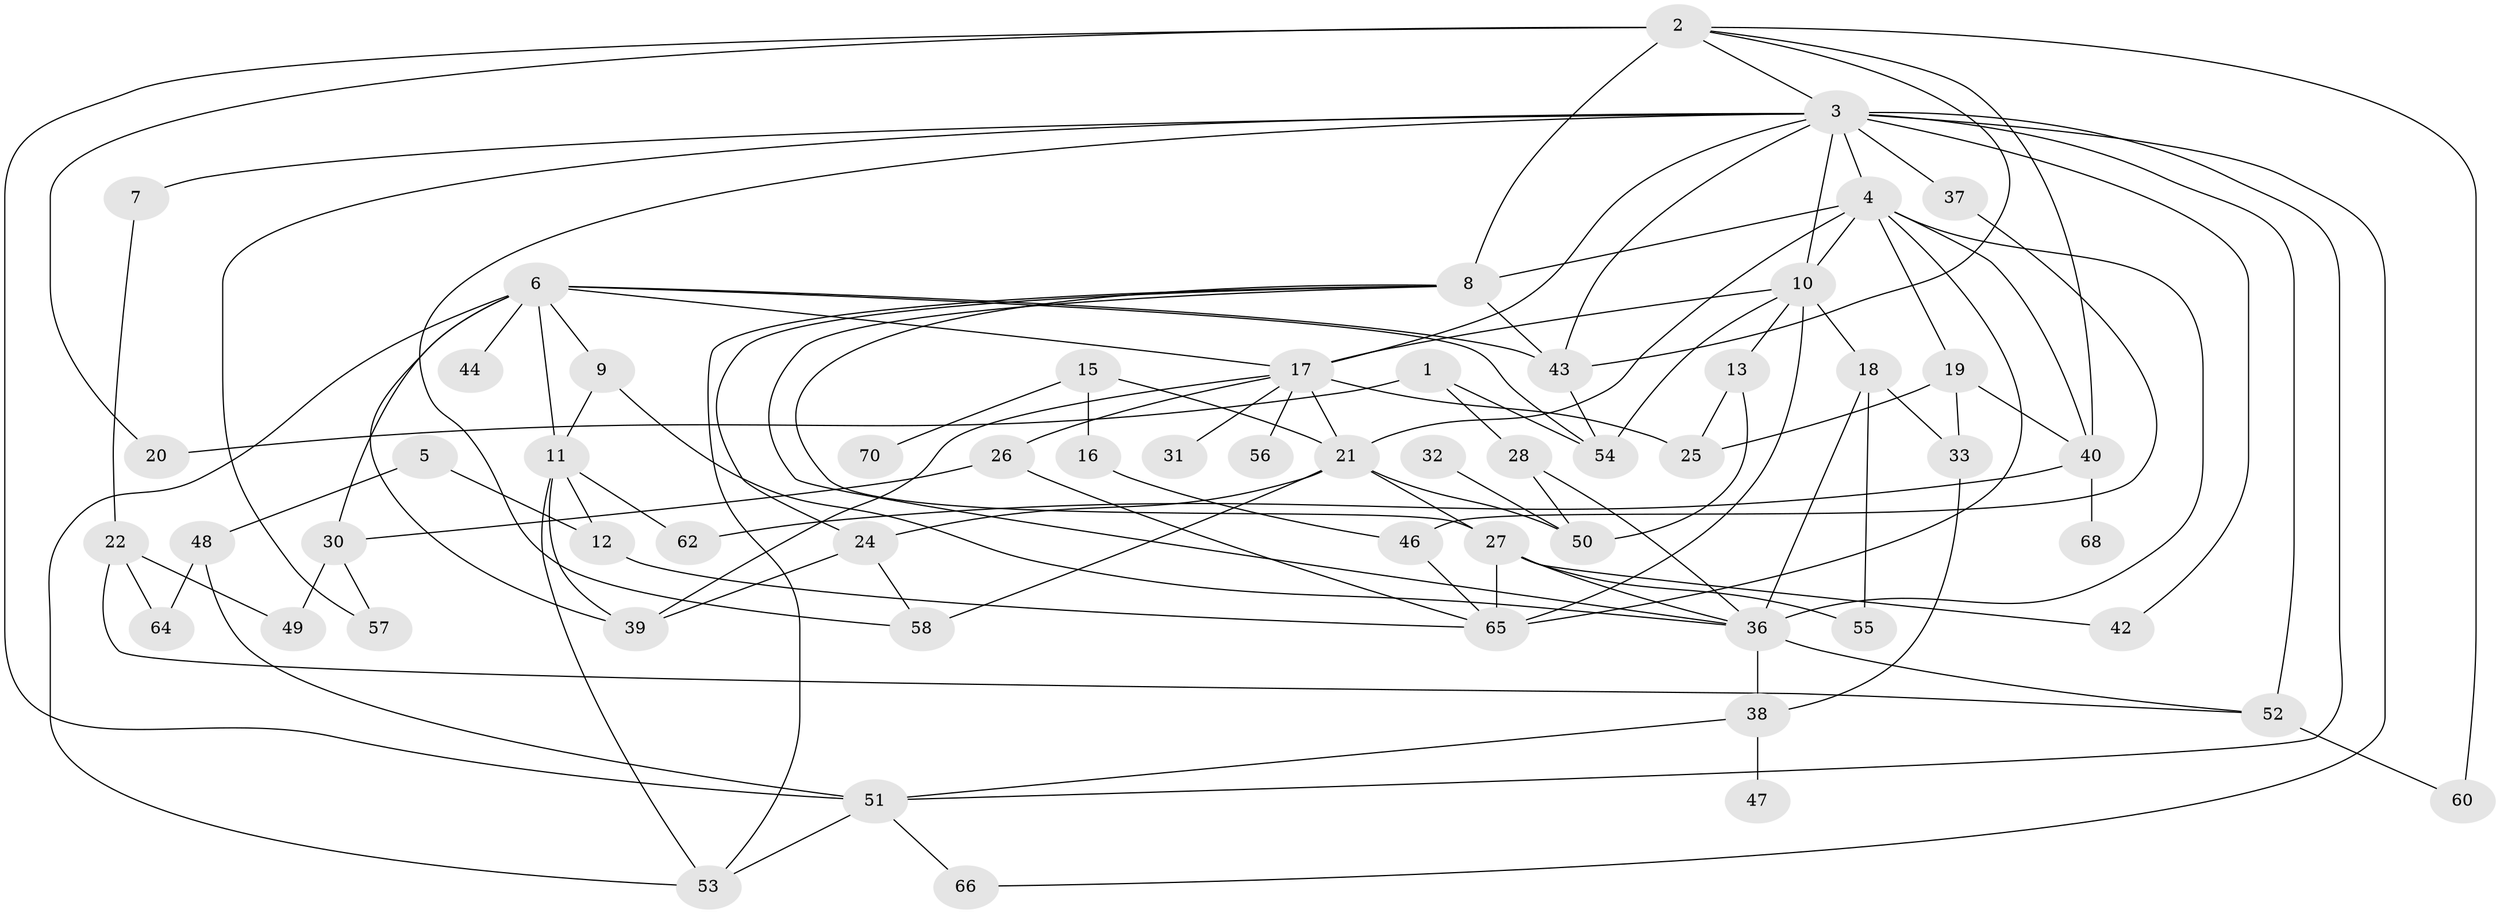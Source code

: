 // original degree distribution, {3: 0.2714285714285714, 2: 0.21428571428571427, 4: 0.16428571428571428, 5: 0.06428571428571428, 0: 0.08571428571428572, 1: 0.15, 6: 0.04285714285714286, 8: 0.007142857142857143}
// Generated by graph-tools (version 1.1) at 2025/33/03/09/25 02:33:45]
// undirected, 58 vertices, 111 edges
graph export_dot {
graph [start="1"]
  node [color=gray90,style=filled];
  1;
  2;
  3;
  4;
  5;
  6;
  7;
  8;
  9;
  10;
  11;
  12;
  13;
  15;
  16;
  17;
  18;
  19;
  20;
  21;
  22;
  24;
  25;
  26;
  27;
  28;
  30;
  31;
  32;
  33;
  36;
  37;
  38;
  39;
  40;
  42;
  43;
  44;
  46;
  47;
  48;
  49;
  50;
  51;
  52;
  53;
  54;
  55;
  56;
  57;
  58;
  60;
  62;
  64;
  65;
  66;
  68;
  70;
  1 -- 20 [weight=1.0];
  1 -- 28 [weight=1.0];
  1 -- 54 [weight=1.0];
  2 -- 3 [weight=1.0];
  2 -- 8 [weight=2.0];
  2 -- 20 [weight=1.0];
  2 -- 40 [weight=1.0];
  2 -- 43 [weight=1.0];
  2 -- 51 [weight=1.0];
  2 -- 60 [weight=1.0];
  3 -- 4 [weight=1.0];
  3 -- 7 [weight=1.0];
  3 -- 10 [weight=1.0];
  3 -- 17 [weight=1.0];
  3 -- 37 [weight=1.0];
  3 -- 42 [weight=1.0];
  3 -- 43 [weight=1.0];
  3 -- 51 [weight=1.0];
  3 -- 52 [weight=2.0];
  3 -- 57 [weight=1.0];
  3 -- 58 [weight=1.0];
  3 -- 66 [weight=1.0];
  4 -- 8 [weight=2.0];
  4 -- 10 [weight=1.0];
  4 -- 19 [weight=1.0];
  4 -- 21 [weight=1.0];
  4 -- 36 [weight=1.0];
  4 -- 40 [weight=1.0];
  4 -- 65 [weight=2.0];
  5 -- 12 [weight=1.0];
  5 -- 48 [weight=4.0];
  6 -- 9 [weight=1.0];
  6 -- 11 [weight=1.0];
  6 -- 17 [weight=1.0];
  6 -- 30 [weight=1.0];
  6 -- 39 [weight=1.0];
  6 -- 43 [weight=1.0];
  6 -- 44 [weight=1.0];
  6 -- 53 [weight=1.0];
  6 -- 54 [weight=1.0];
  7 -- 22 [weight=1.0];
  8 -- 24 [weight=1.0];
  8 -- 27 [weight=1.0];
  8 -- 36 [weight=1.0];
  8 -- 43 [weight=2.0];
  8 -- 53 [weight=1.0];
  9 -- 11 [weight=1.0];
  9 -- 36 [weight=1.0];
  10 -- 13 [weight=1.0];
  10 -- 17 [weight=1.0];
  10 -- 18 [weight=1.0];
  10 -- 54 [weight=1.0];
  10 -- 65 [weight=1.0];
  11 -- 12 [weight=1.0];
  11 -- 39 [weight=1.0];
  11 -- 53 [weight=1.0];
  11 -- 62 [weight=1.0];
  12 -- 65 [weight=1.0];
  13 -- 25 [weight=1.0];
  13 -- 50 [weight=1.0];
  15 -- 16 [weight=1.0];
  15 -- 21 [weight=1.0];
  15 -- 70 [weight=1.0];
  16 -- 46 [weight=1.0];
  17 -- 21 [weight=2.0];
  17 -- 25 [weight=1.0];
  17 -- 26 [weight=1.0];
  17 -- 31 [weight=1.0];
  17 -- 39 [weight=1.0];
  17 -- 56 [weight=1.0];
  18 -- 33 [weight=1.0];
  18 -- 36 [weight=1.0];
  18 -- 55 [weight=1.0];
  19 -- 25 [weight=1.0];
  19 -- 33 [weight=2.0];
  19 -- 40 [weight=1.0];
  21 -- 24 [weight=1.0];
  21 -- 27 [weight=1.0];
  21 -- 50 [weight=1.0];
  21 -- 58 [weight=2.0];
  22 -- 49 [weight=1.0];
  22 -- 52 [weight=1.0];
  22 -- 64 [weight=1.0];
  24 -- 39 [weight=1.0];
  24 -- 58 [weight=1.0];
  26 -- 30 [weight=1.0];
  26 -- 65 [weight=1.0];
  27 -- 36 [weight=1.0];
  27 -- 42 [weight=1.0];
  27 -- 55 [weight=1.0];
  27 -- 65 [weight=1.0];
  28 -- 36 [weight=1.0];
  28 -- 50 [weight=1.0];
  30 -- 49 [weight=1.0];
  30 -- 57 [weight=1.0];
  32 -- 50 [weight=1.0];
  33 -- 38 [weight=1.0];
  36 -- 38 [weight=1.0];
  36 -- 52 [weight=1.0];
  37 -- 46 [weight=1.0];
  38 -- 47 [weight=1.0];
  38 -- 51 [weight=1.0];
  40 -- 62 [weight=1.0];
  40 -- 68 [weight=1.0];
  43 -- 54 [weight=1.0];
  46 -- 65 [weight=1.0];
  48 -- 51 [weight=1.0];
  48 -- 64 [weight=1.0];
  51 -- 53 [weight=1.0];
  51 -- 66 [weight=1.0];
  52 -- 60 [weight=1.0];
}
